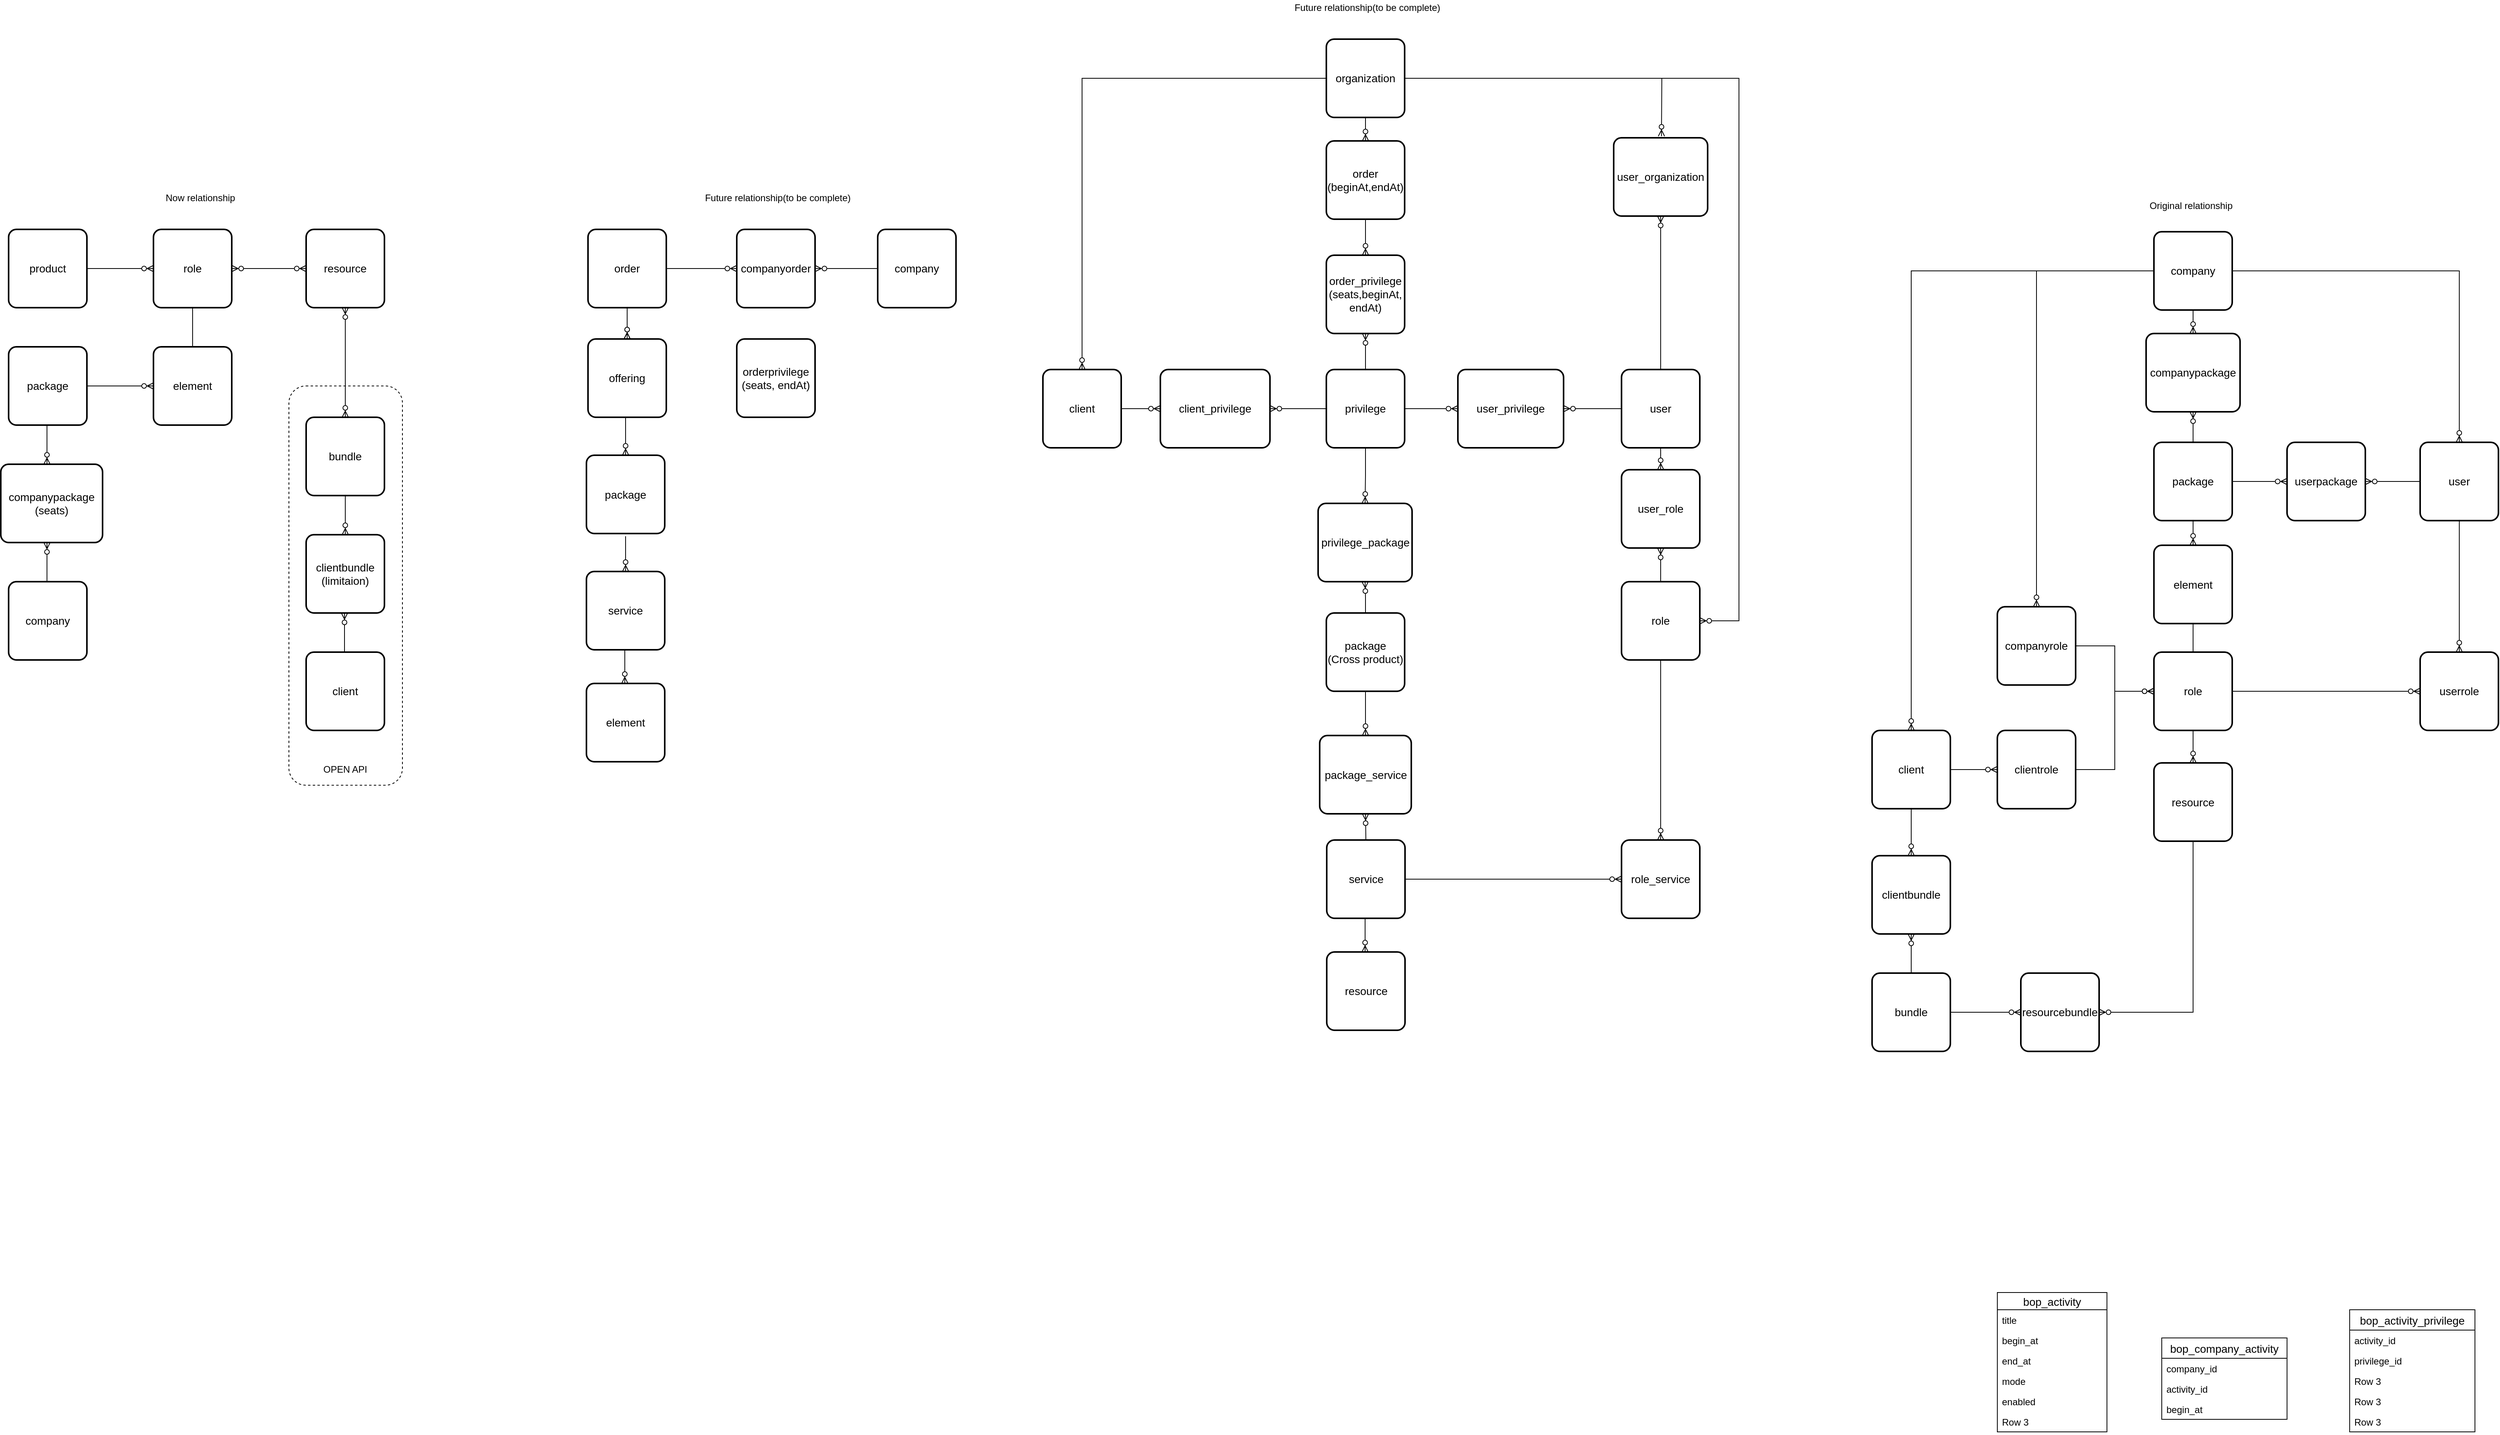 <mxfile version="13.1.12" type="github">
  <diagram id="8rNjCtrvhXQfWSVZfF7X" name="Page-1">
    <mxGraphModel dx="1319" dy="1915" grid="1" gridSize="10" guides="1" tooltips="1" connect="1" arrows="1" fold="1" page="1" pageScale="1" pageWidth="850" pageHeight="1100" math="0" shadow="0">
      <root>
        <mxCell id="0" />
        <mxCell id="1" parent="0" />
        <mxCell id="m2EdKk_1sG6vqFNajFpE-1" value="product" style="strokeWidth=2;rounded=1;arcSize=10;whiteSpace=wrap;html=1;align=center;fontSize=14;" parent="1" vertex="1">
          <mxGeometry x="240" y="130" width="100" height="100" as="geometry" />
        </mxCell>
        <mxCell id="m2EdKk_1sG6vqFNajFpE-2" value="role" style="strokeWidth=2;rounded=1;arcSize=10;whiteSpace=wrap;html=1;align=center;fontSize=14;" parent="1" vertex="1">
          <mxGeometry x="425" y="130" width="100" height="100" as="geometry" />
        </mxCell>
        <mxCell id="m2EdKk_1sG6vqFNajFpE-3" value="resource" style="strokeWidth=2;rounded=1;arcSize=10;whiteSpace=wrap;html=1;align=center;fontSize=14;" parent="1" vertex="1">
          <mxGeometry x="620" y="130" width="100" height="100" as="geometry" />
        </mxCell>
        <mxCell id="m2EdKk_1sG6vqFNajFpE-4" value="package" style="strokeWidth=2;rounded=1;arcSize=10;whiteSpace=wrap;html=1;align=center;fontSize=14;" parent="1" vertex="1">
          <mxGeometry x="240" y="280" width="100" height="100" as="geometry" />
        </mxCell>
        <mxCell id="m2EdKk_1sG6vqFNajFpE-5" value="element" style="strokeWidth=2;rounded=1;arcSize=10;whiteSpace=wrap;html=1;align=center;fontSize=14;" parent="1" vertex="1">
          <mxGeometry x="425" y="280" width="100" height="100" as="geometry" />
        </mxCell>
        <mxCell id="m2EdKk_1sG6vqFNajFpE-7" value="" style="edgeStyle=entityRelationEdgeStyle;fontSize=12;html=1;endArrow=ERzeroToMany;endFill=1;exitX=1;exitY=0.5;exitDx=0;exitDy=0;entryX=0;entryY=0.5;entryDx=0;entryDy=0;" parent="1" source="m2EdKk_1sG6vqFNajFpE-1" target="m2EdKk_1sG6vqFNajFpE-2" edge="1">
          <mxGeometry width="100" height="100" relative="1" as="geometry">
            <mxPoint x="350" y="320" as="sourcePoint" />
            <mxPoint x="450" y="220" as="targetPoint" />
          </mxGeometry>
        </mxCell>
        <mxCell id="m2EdKk_1sG6vqFNajFpE-9" value="" style="edgeStyle=entityRelationEdgeStyle;fontSize=12;html=1;endArrow=ERzeroToMany;endFill=1;startArrow=ERzeroToMany;entryX=0;entryY=0.5;entryDx=0;entryDy=0;exitX=1;exitY=0.5;exitDx=0;exitDy=0;" parent="1" source="m2EdKk_1sG6vqFNajFpE-2" target="m2EdKk_1sG6vqFNajFpE-3" edge="1">
          <mxGeometry width="100" height="100" relative="1" as="geometry">
            <mxPoint x="500" y="250" as="sourcePoint" />
            <mxPoint x="600" y="150" as="targetPoint" />
          </mxGeometry>
        </mxCell>
        <mxCell id="m2EdKk_1sG6vqFNajFpE-11" value="" style="endArrow=none;html=1;entryX=0.5;entryY=1;entryDx=0;entryDy=0;exitX=0.5;exitY=0;exitDx=0;exitDy=0;" parent="1" source="m2EdKk_1sG6vqFNajFpE-5" target="m2EdKk_1sG6vqFNajFpE-2" edge="1">
          <mxGeometry width="50" height="50" relative="1" as="geometry">
            <mxPoint x="510" y="590" as="sourcePoint" />
            <mxPoint x="560" y="540" as="targetPoint" />
          </mxGeometry>
        </mxCell>
        <mxCell id="m2EdKk_1sG6vqFNajFpE-12" value="" style="edgeStyle=entityRelationEdgeStyle;fontSize=12;html=1;endArrow=ERzeroToMany;endFill=1;entryX=0;entryY=0.5;entryDx=0;entryDy=0;" parent="1" source="m2EdKk_1sG6vqFNajFpE-4" target="m2EdKk_1sG6vqFNajFpE-5" edge="1">
          <mxGeometry width="100" height="100" relative="1" as="geometry">
            <mxPoint x="240" y="500" as="sourcePoint" />
            <mxPoint x="340" y="400" as="targetPoint" />
          </mxGeometry>
        </mxCell>
        <mxCell id="m2EdKk_1sG6vqFNajFpE-13" value="bundle" style="strokeWidth=2;rounded=1;arcSize=10;whiteSpace=wrap;html=1;align=center;fontSize=14;" parent="1" vertex="1">
          <mxGeometry x="620" y="370" width="100" height="100" as="geometry" />
        </mxCell>
        <mxCell id="m2EdKk_1sG6vqFNajFpE-15" value="clientbundle&lt;br&gt;(limitaion)" style="strokeWidth=2;rounded=1;arcSize=10;whiteSpace=wrap;html=1;align=center;fontSize=14;" parent="1" vertex="1">
          <mxGeometry x="620" y="520" width="100" height="100" as="geometry" />
        </mxCell>
        <mxCell id="m2EdKk_1sG6vqFNajFpE-17" value="" style="endArrow=ERzeroToMany;startArrow=ERzeroToMany;endFill=1;startFill=1;html=1;strokeColor=#000000;exitX=0.5;exitY=1;exitDx=0;exitDy=0;entryX=0.5;entryY=0;entryDx=0;entryDy=0;" parent="1" source="m2EdKk_1sG6vqFNajFpE-3" target="m2EdKk_1sG6vqFNajFpE-13" edge="1">
          <mxGeometry width="160" relative="1" as="geometry">
            <mxPoint x="730" y="230" as="sourcePoint" />
            <mxPoint x="780" y="300" as="targetPoint" />
          </mxGeometry>
        </mxCell>
        <mxCell id="m2EdKk_1sG6vqFNajFpE-18" value="" style="endArrow=ERzeroToMany;startArrow=none;endFill=1;startFill=0;html=1;strokeColor=#000000;exitX=0.5;exitY=1;exitDx=0;exitDy=0;entryX=0.5;entryY=0;entryDx=0;entryDy=0;" parent="1" edge="1">
          <mxGeometry width="160" relative="1" as="geometry">
            <mxPoint x="670" y="470" as="sourcePoint" />
            <mxPoint x="670" y="520" as="targetPoint" />
          </mxGeometry>
        </mxCell>
        <mxCell id="m2EdKk_1sG6vqFNajFpE-19" value="client" style="strokeWidth=2;rounded=1;arcSize=10;whiteSpace=wrap;html=1;align=center;fontSize=14;" parent="1" vertex="1">
          <mxGeometry x="620" y="670" width="100" height="100" as="geometry" />
        </mxCell>
        <mxCell id="m2EdKk_1sG6vqFNajFpE-21" value="" style="endArrow=none;startArrow=ERzeroToMany;endFill=0;startFill=1;html=1;strokeColor=#000000;exitX=0.5;exitY=1;exitDx=0;exitDy=0;entryX=0.5;entryY=0;entryDx=0;entryDy=0;" parent="1" edge="1">
          <mxGeometry width="160" relative="1" as="geometry">
            <mxPoint x="669" y="620" as="sourcePoint" />
            <mxPoint x="669" y="670" as="targetPoint" />
          </mxGeometry>
        </mxCell>
        <mxCell id="m2EdKk_1sG6vqFNajFpE-22" value="company&lt;br&gt;" style="strokeWidth=2;rounded=1;arcSize=10;whiteSpace=wrap;html=1;align=center;fontSize=14;" parent="1" vertex="1">
          <mxGeometry x="240" y="580" width="100" height="100" as="geometry" />
        </mxCell>
        <mxCell id="m2EdKk_1sG6vqFNajFpE-23" value="companypackage&lt;br&gt;(seats)" style="strokeWidth=2;rounded=1;arcSize=10;whiteSpace=wrap;html=1;align=center;fontSize=14;" parent="1" vertex="1">
          <mxGeometry x="230" y="430" width="130" height="100" as="geometry" />
        </mxCell>
        <mxCell id="m2EdKk_1sG6vqFNajFpE-27" value="" style="endArrow=ERzeroToMany;startArrow=none;endFill=1;startFill=0;html=1;strokeColor=#000000;exitX=0.5;exitY=1;exitDx=0;exitDy=0;entryX=0.5;entryY=0;entryDx=0;entryDy=0;" parent="1" edge="1">
          <mxGeometry width="160" relative="1" as="geometry">
            <mxPoint x="289" y="380" as="sourcePoint" />
            <mxPoint x="289" y="430" as="targetPoint" />
          </mxGeometry>
        </mxCell>
        <mxCell id="m2EdKk_1sG6vqFNajFpE-28" value="" style="endArrow=none;startArrow=ERzeroToMany;endFill=0;startFill=1;html=1;strokeColor=#000000;exitX=0.5;exitY=1;exitDx=0;exitDy=0;entryX=0.5;entryY=0;entryDx=0;entryDy=0;" parent="1" edge="1">
          <mxGeometry width="160" relative="1" as="geometry">
            <mxPoint x="289" y="530" as="sourcePoint" />
            <mxPoint x="289" y="580" as="targetPoint" />
          </mxGeometry>
        </mxCell>
        <mxCell id="m2EdKk_1sG6vqFNajFpE-29" value="" style="rounded=1;whiteSpace=wrap;html=1;dashed=1;fillColor=none;" parent="1" vertex="1">
          <mxGeometry x="598" y="330" width="145" height="510" as="geometry" />
        </mxCell>
        <mxCell id="m2EdKk_1sG6vqFNajFpE-30" value="OPEN API" style="text;html=1;strokeColor=none;fillColor=none;align=center;verticalAlign=middle;whiteSpace=wrap;rounded=0;dashed=1;" parent="1" vertex="1">
          <mxGeometry x="630" y="810" width="80" height="20" as="geometry" />
        </mxCell>
        <mxCell id="m2EdKk_1sG6vqFNajFpE-31" value="order" style="strokeWidth=2;rounded=1;arcSize=10;whiteSpace=wrap;html=1;align=center;fontSize=14;fillColor=none;" parent="1" vertex="1">
          <mxGeometry x="980" y="130" width="100" height="100" as="geometry" />
        </mxCell>
        <mxCell id="m2EdKk_1sG6vqFNajFpE-39" value="" style="edgeStyle=orthogonalEdgeStyle;rounded=1;orthogonalLoop=1;jettySize=auto;html=1;startArrow=ERzeroToMany;startFill=1;endArrow=none;endFill=0;targetPerimeterSpacing=0;strokeColor=#000000;" parent="1" source="m2EdKk_1sG6vqFNajFpE-32" target="m2EdKk_1sG6vqFNajFpE-31" edge="1">
          <mxGeometry relative="1" as="geometry" />
        </mxCell>
        <mxCell id="m2EdKk_1sG6vqFNajFpE-32" value="offering" style="strokeWidth=2;rounded=1;arcSize=10;whiteSpace=wrap;html=1;align=center;fontSize=14;fillColor=none;" parent="1" vertex="1">
          <mxGeometry x="980" y="270" width="100" height="100" as="geometry" />
        </mxCell>
        <mxCell id="m2EdKk_1sG6vqFNajFpE-33" value="package" style="strokeWidth=2;rounded=1;arcSize=10;whiteSpace=wrap;html=1;align=center;fontSize=14;fillColor=none;" parent="1" vertex="1">
          <mxGeometry x="978" y="418.5" width="100" height="100" as="geometry" />
        </mxCell>
        <mxCell id="m2EdKk_1sG6vqFNajFpE-34" value="service" style="strokeWidth=2;rounded=1;arcSize=10;whiteSpace=wrap;html=1;align=center;fontSize=14;fillColor=none;" parent="1" vertex="1">
          <mxGeometry x="978" y="567" width="100" height="100" as="geometry" />
        </mxCell>
        <mxCell id="m2EdKk_1sG6vqFNajFpE-35" value="element" style="strokeWidth=2;rounded=1;arcSize=10;whiteSpace=wrap;html=1;align=center;fontSize=14;fillColor=none;" parent="1" vertex="1">
          <mxGeometry x="978" y="710" width="100" height="100" as="geometry" />
        </mxCell>
        <mxCell id="m2EdKk_1sG6vqFNajFpE-38" value="" style="endArrow=ERzeroToMany;startArrow=none;endFill=1;startFill=0;html=1;strokeColor=#000000;exitX=0.5;exitY=1;exitDx=0;exitDy=0;" parent="1" edge="1">
          <mxGeometry width="160" relative="1" as="geometry">
            <mxPoint x="1030" y="230" as="sourcePoint" />
            <mxPoint x="1030" y="270" as="targetPoint" />
          </mxGeometry>
        </mxCell>
        <mxCell id="m2EdKk_1sG6vqFNajFpE-42" value="" style="endArrow=ERzeroToMany;startArrow=none;endFill=1;startFill=0;html=1;strokeColor=#000000;entryX=0.5;entryY=0;entryDx=0;entryDy=0;" parent="1" target="m2EdKk_1sG6vqFNajFpE-34" edge="1">
          <mxGeometry width="160" relative="1" as="geometry">
            <mxPoint x="1028" y="522" as="sourcePoint" />
            <mxPoint x="1027" y="562" as="targetPoint" />
          </mxGeometry>
        </mxCell>
        <mxCell id="m2EdKk_1sG6vqFNajFpE-43" value="" style="endArrow=ERzeroToMany;startArrow=none;endFill=1;startFill=0;html=1;strokeColor=#000000;exitX=0.5;exitY=1;exitDx=0;exitDy=0;" parent="1" edge="1">
          <mxGeometry width="160" relative="1" as="geometry">
            <mxPoint x="1027" y="667" as="sourcePoint" />
            <mxPoint x="1027" y="710" as="targetPoint" />
          </mxGeometry>
        </mxCell>
        <mxCell id="m2EdKk_1sG6vqFNajFpE-45" value="" style="endArrow=ERzeroToMany;startArrow=none;endFill=1;startFill=0;html=1;strokeColor=#000000;entryX=0.5;entryY=0;entryDx=0;entryDy=0;" parent="1" target="m2EdKk_1sG6vqFNajFpE-33" edge="1">
          <mxGeometry width="160" relative="1" as="geometry">
            <mxPoint x="1028" y="370" as="sourcePoint" />
            <mxPoint x="1028" y="413" as="targetPoint" />
          </mxGeometry>
        </mxCell>
        <mxCell id="m2EdKk_1sG6vqFNajFpE-48" value="companyorder" style="strokeWidth=2;rounded=1;arcSize=10;whiteSpace=wrap;html=1;align=center;fontSize=14;fillColor=none;" parent="1" vertex="1">
          <mxGeometry x="1170" y="130" width="100" height="100" as="geometry" />
        </mxCell>
        <mxCell id="m2EdKk_1sG6vqFNajFpE-49" value="company" style="strokeWidth=2;rounded=1;arcSize=10;whiteSpace=wrap;html=1;align=center;fontSize=14;fillColor=none;" parent="1" vertex="1">
          <mxGeometry x="1350" y="130" width="100" height="100" as="geometry" />
        </mxCell>
        <mxCell id="m2EdKk_1sG6vqFNajFpE-50" value="" style="endArrow=ERzeroToMany;startArrow=none;endFill=1;startFill=0;html=1;strokeColor=#000000;exitX=1;exitY=0.5;exitDx=0;exitDy=0;entryX=0;entryY=0.5;entryDx=0;entryDy=0;" parent="1" source="m2EdKk_1sG6vqFNajFpE-31" target="m2EdKk_1sG6vqFNajFpE-48" edge="1">
          <mxGeometry width="160" relative="1" as="geometry">
            <mxPoint x="1341" y="320" as="sourcePoint" />
            <mxPoint x="1110" y="492" as="targetPoint" />
          </mxGeometry>
        </mxCell>
        <mxCell id="m2EdKk_1sG6vqFNajFpE-51" value="" style="endArrow=ERzeroToMany;startArrow=none;endFill=1;startFill=0;html=1;strokeColor=#000000;exitX=0;exitY=0.5;exitDx=0;exitDy=0;entryX=1;entryY=0.5;entryDx=0;entryDy=0;" parent="1" source="m2EdKk_1sG6vqFNajFpE-49" target="m2EdKk_1sG6vqFNajFpE-48" edge="1">
          <mxGeometry width="160" relative="1" as="geometry">
            <mxPoint x="1290" y="459.5" as="sourcePoint" />
            <mxPoint x="1380" y="459.5" as="targetPoint" />
          </mxGeometry>
        </mxCell>
        <mxCell id="m2EdKk_1sG6vqFNajFpE-52" value="Now relationship" style="text;html=1;strokeColor=none;fillColor=none;align=center;verticalAlign=middle;whiteSpace=wrap;rounded=0;" parent="1" vertex="1">
          <mxGeometry x="420" y="80" width="130" height="20" as="geometry" />
        </mxCell>
        <mxCell id="m2EdKk_1sG6vqFNajFpE-53" value="Future relationship(to be complete)" style="text;html=1;strokeColor=none;fillColor=none;align=center;verticalAlign=middle;whiteSpace=wrap;rounded=0;" parent="1" vertex="1">
          <mxGeometry x="1105" y="80" width="235" height="20" as="geometry" />
        </mxCell>
        <mxCell id="A9rB61Dz418jgx0-4OUK-3" style="edgeStyle=orthogonalEdgeStyle;rounded=0;orthogonalLoop=1;jettySize=auto;html=1;exitX=0.5;exitY=1;exitDx=0;exitDy=0;entryX=0.5;entryY=0;entryDx=0;entryDy=0;endArrow=ERzeroToMany;endFill=1;" parent="1" source="nTx4LBWtkfxXUajb-I4Q-1" target="A9rB61Dz418jgx0-4OUK-1" edge="1">
          <mxGeometry relative="1" as="geometry" />
        </mxCell>
        <mxCell id="nTx4LBWtkfxXUajb-I4Q-1" value="order&lt;br&gt;(beginAt,endAt)" style="strokeWidth=2;rounded=1;arcSize=10;whiteSpace=wrap;html=1;align=center;fontSize=14;fillColor=none;" parent="1" vertex="1">
          <mxGeometry x="1923" y="17" width="100" height="100" as="geometry" />
        </mxCell>
        <mxCell id="nTx4LBWtkfxXUajb-I4Q-108" style="edgeStyle=orthogonalEdgeStyle;rounded=0;orthogonalLoop=1;jettySize=auto;html=1;exitX=0.5;exitY=1;exitDx=0;exitDy=0;entryX=0.5;entryY=0;entryDx=0;entryDy=0;startArrow=none;startFill=0;endArrow=ERzeroToMany;endFill=1;" parent="1" source="nTx4LBWtkfxXUajb-I4Q-4" target="nTx4LBWtkfxXUajb-I4Q-107" edge="1">
          <mxGeometry relative="1" as="geometry" />
        </mxCell>
        <mxCell id="QVCSUbapaMseon203eYd-3" style="edgeStyle=orthogonalEdgeStyle;rounded=0;orthogonalLoop=1;jettySize=auto;html=1;exitX=0.5;exitY=0;exitDx=0;exitDy=0;entryX=0.5;entryY=1;entryDx=0;entryDy=0;endArrow=ERzeroToMany;endFill=1;" parent="1" source="nTx4LBWtkfxXUajb-I4Q-4" target="QVCSUbapaMseon203eYd-1" edge="1">
          <mxGeometry relative="1" as="geometry" />
        </mxCell>
        <mxCell id="nTx4LBWtkfxXUajb-I4Q-4" value="package&lt;br&gt;(Cross product)" style="strokeWidth=2;rounded=1;arcSize=10;whiteSpace=wrap;html=1;align=center;fontSize=14;fillColor=none;" parent="1" vertex="1">
          <mxGeometry x="1923" y="620" width="100" height="100" as="geometry" />
        </mxCell>
        <mxCell id="nTx4LBWtkfxXUajb-I4Q-98" style="edgeStyle=orthogonalEdgeStyle;rounded=0;orthogonalLoop=1;jettySize=auto;html=1;exitX=1;exitY=0.5;exitDx=0;exitDy=0;entryX=0;entryY=0.5;entryDx=0;entryDy=0;startArrow=none;startFill=0;endArrow=ERzeroToMany;endFill=1;" parent="1" source="nTx4LBWtkfxXUajb-I4Q-5" target="nTx4LBWtkfxXUajb-I4Q-95" edge="1">
          <mxGeometry relative="1" as="geometry" />
        </mxCell>
        <mxCell id="nTx4LBWtkfxXUajb-I4Q-109" style="edgeStyle=orthogonalEdgeStyle;rounded=0;orthogonalLoop=1;jettySize=auto;html=1;exitX=0.5;exitY=0;exitDx=0;exitDy=0;entryX=0.5;entryY=1;entryDx=0;entryDy=0;startArrow=none;startFill=0;endArrow=ERzeroToMany;endFill=1;" parent="1" source="nTx4LBWtkfxXUajb-I4Q-5" target="nTx4LBWtkfxXUajb-I4Q-107" edge="1">
          <mxGeometry relative="1" as="geometry" />
        </mxCell>
        <mxCell id="nTx4LBWtkfxXUajb-I4Q-5" value="service" style="strokeWidth=2;rounded=1;arcSize=10;whiteSpace=wrap;html=1;align=center;fontSize=14;fillColor=none;" parent="1" vertex="1">
          <mxGeometry x="1923.5" y="910" width="100" height="100" as="geometry" />
        </mxCell>
        <mxCell id="nTx4LBWtkfxXUajb-I4Q-6" value="resource" style="strokeWidth=2;rounded=1;arcSize=10;whiteSpace=wrap;html=1;align=center;fontSize=14;fillColor=none;" parent="1" vertex="1">
          <mxGeometry x="1923.5" y="1053" width="100" height="100" as="geometry" />
        </mxCell>
        <mxCell id="nTx4LBWtkfxXUajb-I4Q-9" value="" style="endArrow=ERzeroToMany;startArrow=none;endFill=1;startFill=0;html=1;strokeColor=#000000;exitX=0.5;exitY=1;exitDx=0;exitDy=0;" parent="1" edge="1">
          <mxGeometry width="160" relative="1" as="geometry">
            <mxPoint x="1972.5" y="1010" as="sourcePoint" />
            <mxPoint x="1972.5" y="1053" as="targetPoint" />
          </mxGeometry>
        </mxCell>
        <mxCell id="nTx4LBWtkfxXUajb-I4Q-117" style="edgeStyle=orthogonalEdgeStyle;rounded=0;orthogonalLoop=1;jettySize=auto;html=1;exitX=1;exitY=0.5;exitDx=0;exitDy=0;startArrow=none;startFill=0;endArrow=ERzeroToMany;endFill=1;" parent="1" source="nTx4LBWtkfxXUajb-I4Q-12" edge="1">
          <mxGeometry relative="1" as="geometry">
            <mxPoint x="2351" y="11" as="targetPoint" />
          </mxGeometry>
        </mxCell>
        <mxCell id="nTx4LBWtkfxXUajb-I4Q-118" style="edgeStyle=orthogonalEdgeStyle;rounded=0;orthogonalLoop=1;jettySize=auto;html=1;exitX=1;exitY=0.5;exitDx=0;exitDy=0;entryX=1;entryY=0.5;entryDx=0;entryDy=0;startArrow=none;startFill=0;endArrow=ERzeroToMany;endFill=1;" parent="1" source="nTx4LBWtkfxXUajb-I4Q-12" target="nTx4LBWtkfxXUajb-I4Q-39" edge="1">
          <mxGeometry relative="1" as="geometry">
            <Array as="points">
              <mxPoint x="2450" y="-63" />
              <mxPoint x="2450" y="630" />
            </Array>
          </mxGeometry>
        </mxCell>
        <mxCell id="nTx4LBWtkfxXUajb-I4Q-12" value="organization" style="strokeWidth=2;rounded=1;arcSize=10;whiteSpace=wrap;html=1;align=center;fontSize=14;fillColor=none;" parent="1" vertex="1">
          <mxGeometry x="1923" y="-113" width="100" height="100" as="geometry" />
        </mxCell>
        <mxCell id="nTx4LBWtkfxXUajb-I4Q-15" value="Future relationship(to be complete)" style="text;html=1;strokeColor=none;fillColor=none;align=center;verticalAlign=middle;whiteSpace=wrap;rounded=0;" parent="1" vertex="1">
          <mxGeometry x="1857.5" y="-163" width="235" height="20" as="geometry" />
        </mxCell>
        <mxCell id="nTx4LBWtkfxXUajb-I4Q-16" value="" style="endArrow=ERzeroToMany;startArrow=none;endFill=1;startFill=0;html=1;strokeColor=#000000;exitX=0.5;exitY=1;exitDx=0;exitDy=0;entryX=0.5;entryY=0;entryDx=0;entryDy=0;" parent="1" source="nTx4LBWtkfxXUajb-I4Q-12" target="nTx4LBWtkfxXUajb-I4Q-1" edge="1">
          <mxGeometry width="160" relative="1" as="geometry">
            <mxPoint x="1970" y="97" as="sourcePoint" />
            <mxPoint x="1970" y="157" as="targetPoint" />
          </mxGeometry>
        </mxCell>
        <mxCell id="nTx4LBWtkfxXUajb-I4Q-22" value="user" style="strokeWidth=2;rounded=1;arcSize=10;whiteSpace=wrap;html=1;align=center;fontSize=14;fillColor=none;" parent="1" vertex="1">
          <mxGeometry x="2300" y="309" width="100" height="100" as="geometry" />
        </mxCell>
        <mxCell id="nTx4LBWtkfxXUajb-I4Q-28" style="edgeStyle=orthogonalEdgeStyle;rounded=0;orthogonalLoop=1;jettySize=auto;html=1;exitX=1;exitY=0.5;exitDx=0;exitDy=0;startArrow=ERzeroToMany;startFill=1;endArrow=none;endFill=0;" parent="1" source="nTx4LBWtkfxXUajb-I4Q-23" target="nTx4LBWtkfxXUajb-I4Q-22" edge="1">
          <mxGeometry relative="1" as="geometry" />
        </mxCell>
        <mxCell id="nTx4LBWtkfxXUajb-I4Q-23" value="user_privilege" style="strokeWidth=2;rounded=1;arcSize=10;whiteSpace=wrap;html=1;align=center;fontSize=14;fillColor=none;" parent="1" vertex="1">
          <mxGeometry x="2091" y="309" width="135" height="100" as="geometry" />
        </mxCell>
        <mxCell id="nTx4LBWtkfxXUajb-I4Q-33" style="edgeStyle=orthogonalEdgeStyle;rounded=0;orthogonalLoop=1;jettySize=auto;html=1;exitX=0.5;exitY=1;exitDx=0;exitDy=0;entryX=0.5;entryY=0;entryDx=0;entryDy=0;startArrow=ERzeroToMany;startFill=1;endArrow=none;endFill=0;" parent="1" source="nTx4LBWtkfxXUajb-I4Q-29" target="nTx4LBWtkfxXUajb-I4Q-22" edge="1">
          <mxGeometry relative="1" as="geometry" />
        </mxCell>
        <mxCell id="nTx4LBWtkfxXUajb-I4Q-29" value="user_organization" style="strokeWidth=2;rounded=1;arcSize=10;whiteSpace=wrap;html=1;align=center;fontSize=14;fillColor=none;" parent="1" vertex="1">
          <mxGeometry x="2290" y="13" width="120" height="100" as="geometry" />
        </mxCell>
        <mxCell id="nTx4LBWtkfxXUajb-I4Q-34" style="edgeStyle=orthogonalEdgeStyle;rounded=0;orthogonalLoop=1;jettySize=auto;html=1;exitX=0.5;exitY=0;exitDx=0;exitDy=0;entryX=0;entryY=0.5;entryDx=0;entryDy=0;startArrow=ERzeroToMany;startFill=1;endArrow=none;endFill=0;" parent="1" source="nTx4LBWtkfxXUajb-I4Q-30" target="nTx4LBWtkfxXUajb-I4Q-12" edge="1">
          <mxGeometry relative="1" as="geometry" />
        </mxCell>
        <mxCell id="nTx4LBWtkfxXUajb-I4Q-30" value="client" style="strokeWidth=2;rounded=1;arcSize=10;whiteSpace=wrap;html=1;align=center;fontSize=14;fillColor=none;" parent="1" vertex="1">
          <mxGeometry x="1561" y="309" width="100" height="100" as="geometry" />
        </mxCell>
        <mxCell id="nTx4LBWtkfxXUajb-I4Q-37" style="edgeStyle=orthogonalEdgeStyle;rounded=0;orthogonalLoop=1;jettySize=auto;html=1;exitX=0;exitY=0.5;exitDx=0;exitDy=0;entryX=1;entryY=0.5;entryDx=0;entryDy=0;startArrow=ERzeroToMany;startFill=1;endArrow=none;endFill=0;" parent="1" source="nTx4LBWtkfxXUajb-I4Q-35" target="nTx4LBWtkfxXUajb-I4Q-30" edge="1">
          <mxGeometry relative="1" as="geometry" />
        </mxCell>
        <mxCell id="nTx4LBWtkfxXUajb-I4Q-35" value="client_privilege" style="strokeWidth=2;rounded=1;arcSize=10;whiteSpace=wrap;html=1;align=center;fontSize=14;fillColor=none;" parent="1" vertex="1">
          <mxGeometry x="1711" y="309" width="140" height="100" as="geometry" />
        </mxCell>
        <mxCell id="nTx4LBWtkfxXUajb-I4Q-99" style="edgeStyle=orthogonalEdgeStyle;rounded=0;orthogonalLoop=1;jettySize=auto;html=1;exitX=0.5;exitY=1;exitDx=0;exitDy=0;entryX=0.5;entryY=0;entryDx=0;entryDy=0;startArrow=none;startFill=0;endArrow=ERzeroToMany;endFill=1;" parent="1" source="nTx4LBWtkfxXUajb-I4Q-39" target="nTx4LBWtkfxXUajb-I4Q-95" edge="1">
          <mxGeometry relative="1" as="geometry" />
        </mxCell>
        <mxCell id="nTx4LBWtkfxXUajb-I4Q-39" value="role" style="strokeWidth=2;rounded=1;arcSize=10;whiteSpace=wrap;html=1;align=center;fontSize=14;fillColor=none;" parent="1" vertex="1">
          <mxGeometry x="2300" y="580" width="100" height="100" as="geometry" />
        </mxCell>
        <mxCell id="nTx4LBWtkfxXUajb-I4Q-45" style="edgeStyle=orthogonalEdgeStyle;rounded=0;orthogonalLoop=1;jettySize=auto;html=1;exitX=0.5;exitY=0;exitDx=0;exitDy=0;entryX=0.5;entryY=1;entryDx=0;entryDy=0;startArrow=ERzeroToMany;startFill=1;endArrow=none;endFill=0;" parent="1" source="nTx4LBWtkfxXUajb-I4Q-41" target="nTx4LBWtkfxXUajb-I4Q-22" edge="1">
          <mxGeometry relative="1" as="geometry" />
        </mxCell>
        <mxCell id="nTx4LBWtkfxXUajb-I4Q-46" style="edgeStyle=orthogonalEdgeStyle;rounded=0;orthogonalLoop=1;jettySize=auto;html=1;exitX=0.5;exitY=1;exitDx=0;exitDy=0;startArrow=ERzeroToMany;startFill=1;endArrow=none;endFill=0;" parent="1" source="nTx4LBWtkfxXUajb-I4Q-41" target="nTx4LBWtkfxXUajb-I4Q-39" edge="1">
          <mxGeometry relative="1" as="geometry" />
        </mxCell>
        <mxCell id="nTx4LBWtkfxXUajb-I4Q-41" value="user_role" style="strokeWidth=2;rounded=1;arcSize=10;whiteSpace=wrap;html=1;align=center;fontSize=14;fillColor=none;" parent="1" vertex="1">
          <mxGeometry x="2300" y="437" width="100" height="100" as="geometry" />
        </mxCell>
        <mxCell id="nTx4LBWtkfxXUajb-I4Q-48" value="orderprivilege&lt;br&gt;(seats, endAt)" style="strokeWidth=2;rounded=1;arcSize=10;whiteSpace=wrap;html=1;align=center;fontSize=14;fillColor=none;" parent="1" vertex="1">
          <mxGeometry x="1170" y="270" width="100" height="100" as="geometry" />
        </mxCell>
        <mxCell id="nTx4LBWtkfxXUajb-I4Q-58" style="edgeStyle=orthogonalEdgeStyle;rounded=0;orthogonalLoop=1;jettySize=auto;html=1;exitX=0.5;exitY=0;exitDx=0;exitDy=0;entryX=0.5;entryY=1;entryDx=0;entryDy=0;startArrow=ERzeroToMany;startFill=1;endArrow=none;endFill=0;" parent="1" source="nTx4LBWtkfxXUajb-I4Q-49" target="nTx4LBWtkfxXUajb-I4Q-50" edge="1">
          <mxGeometry relative="1" as="geometry" />
        </mxCell>
        <mxCell id="nTx4LBWtkfxXUajb-I4Q-91" style="edgeStyle=orthogonalEdgeStyle;rounded=0;orthogonalLoop=1;jettySize=auto;html=1;exitX=0.5;exitY=1;exitDx=0;exitDy=0;entryX=1;entryY=0.5;entryDx=0;entryDy=0;startArrow=none;startFill=0;endArrow=ERzeroToMany;endFill=1;" parent="1" source="nTx4LBWtkfxXUajb-I4Q-49" target="nTx4LBWtkfxXUajb-I4Q-89" edge="1">
          <mxGeometry relative="1" as="geometry" />
        </mxCell>
        <mxCell id="nTx4LBWtkfxXUajb-I4Q-49" value="resource" style="strokeWidth=2;rounded=1;arcSize=10;whiteSpace=wrap;html=1;align=center;fontSize=14;fillColor=none;" parent="1" vertex="1">
          <mxGeometry x="2980" y="811.5" width="100" height="100" as="geometry" />
        </mxCell>
        <mxCell id="nTx4LBWtkfxXUajb-I4Q-59" style="edgeStyle=orthogonalEdgeStyle;rounded=0;orthogonalLoop=1;jettySize=auto;html=1;exitX=0.5;exitY=0;exitDx=0;exitDy=0;entryX=0.5;entryY=1;entryDx=0;entryDy=0;startArrow=none;startFill=0;endArrow=none;endFill=0;" parent="1" source="nTx4LBWtkfxXUajb-I4Q-50" target="nTx4LBWtkfxXUajb-I4Q-53" edge="1">
          <mxGeometry relative="1" as="geometry" />
        </mxCell>
        <mxCell id="nTx4LBWtkfxXUajb-I4Q-72" style="edgeStyle=orthogonalEdgeStyle;rounded=0;orthogonalLoop=1;jettySize=auto;html=1;exitX=1;exitY=0.5;exitDx=0;exitDy=0;entryX=0;entryY=0.5;entryDx=0;entryDy=0;startArrow=none;startFill=0;endArrow=ERzeroToMany;endFill=1;" parent="1" source="nTx4LBWtkfxXUajb-I4Q-50" target="nTx4LBWtkfxXUajb-I4Q-67" edge="1">
          <mxGeometry relative="1" as="geometry" />
        </mxCell>
        <mxCell id="nTx4LBWtkfxXUajb-I4Q-50" value="role" style="strokeWidth=2;rounded=1;arcSize=10;whiteSpace=wrap;html=1;align=center;fontSize=14;fillColor=none;" parent="1" vertex="1">
          <mxGeometry x="2980" y="670" width="100" height="100" as="geometry" />
        </mxCell>
        <mxCell id="nTx4LBWtkfxXUajb-I4Q-61" style="edgeStyle=orthogonalEdgeStyle;rounded=0;orthogonalLoop=1;jettySize=auto;html=1;exitX=0.5;exitY=1;exitDx=0;exitDy=0;entryX=0.5;entryY=0;entryDx=0;entryDy=0;startArrow=none;startFill=0;endArrow=ERzeroToMany;endFill=1;" parent="1" source="nTx4LBWtkfxXUajb-I4Q-51" target="nTx4LBWtkfxXUajb-I4Q-56" edge="1">
          <mxGeometry relative="1" as="geometry" />
        </mxCell>
        <mxCell id="nTx4LBWtkfxXUajb-I4Q-68" style="edgeStyle=orthogonalEdgeStyle;rounded=0;orthogonalLoop=1;jettySize=auto;html=1;exitX=1;exitY=0.5;exitDx=0;exitDy=0;entryX=0.5;entryY=0;entryDx=0;entryDy=0;startArrow=none;startFill=0;endArrow=ERzeroToMany;endFill=1;" parent="1" source="nTx4LBWtkfxXUajb-I4Q-51" target="nTx4LBWtkfxXUajb-I4Q-63" edge="1">
          <mxGeometry relative="1" as="geometry" />
        </mxCell>
        <mxCell id="nTx4LBWtkfxXUajb-I4Q-73" style="edgeStyle=orthogonalEdgeStyle;rounded=0;orthogonalLoop=1;jettySize=auto;html=1;exitX=0;exitY=0.5;exitDx=0;exitDy=0;entryX=0.5;entryY=0;entryDx=0;entryDy=0;startArrow=none;startFill=0;endArrow=ERzeroToMany;endFill=1;" parent="1" source="nTx4LBWtkfxXUajb-I4Q-51" target="nTx4LBWtkfxXUajb-I4Q-66" edge="1">
          <mxGeometry relative="1" as="geometry" />
        </mxCell>
        <mxCell id="nTx4LBWtkfxXUajb-I4Q-79" style="edgeStyle=orthogonalEdgeStyle;rounded=0;orthogonalLoop=1;jettySize=auto;html=1;exitX=0;exitY=0.5;exitDx=0;exitDy=0;startArrow=none;startFill=0;endArrow=ERzeroToMany;endFill=1;" parent="1" source="nTx4LBWtkfxXUajb-I4Q-51" target="nTx4LBWtkfxXUajb-I4Q-69" edge="1">
          <mxGeometry relative="1" as="geometry" />
        </mxCell>
        <mxCell id="nTx4LBWtkfxXUajb-I4Q-51" value="company" style="strokeWidth=2;rounded=1;arcSize=10;whiteSpace=wrap;html=1;align=center;fontSize=14;fillColor=none;" parent="1" vertex="1">
          <mxGeometry x="2980" y="133" width="100" height="100" as="geometry" />
        </mxCell>
        <mxCell id="nTx4LBWtkfxXUajb-I4Q-52" value="userpackage" style="strokeWidth=2;rounded=1;arcSize=10;whiteSpace=wrap;html=1;align=center;fontSize=14;fillColor=none;" parent="1" vertex="1">
          <mxGeometry x="3150" y="402" width="100" height="100" as="geometry" />
        </mxCell>
        <mxCell id="nTx4LBWtkfxXUajb-I4Q-53" value="element" style="strokeWidth=2;rounded=1;arcSize=10;whiteSpace=wrap;html=1;align=center;fontSize=14;fillColor=none;" parent="1" vertex="1">
          <mxGeometry x="2980" y="533.5" width="100" height="100" as="geometry" />
        </mxCell>
        <mxCell id="nTx4LBWtkfxXUajb-I4Q-60" style="edgeStyle=orthogonalEdgeStyle;rounded=0;orthogonalLoop=1;jettySize=auto;html=1;exitX=0.5;exitY=1;exitDx=0;exitDy=0;entryX=0.5;entryY=0;entryDx=0;entryDy=0;startArrow=none;startFill=0;endArrow=ERzeroToMany;endFill=1;" parent="1" source="nTx4LBWtkfxXUajb-I4Q-55" target="nTx4LBWtkfxXUajb-I4Q-53" edge="1">
          <mxGeometry relative="1" as="geometry" />
        </mxCell>
        <mxCell id="nTx4LBWtkfxXUajb-I4Q-62" style="edgeStyle=orthogonalEdgeStyle;rounded=0;orthogonalLoop=1;jettySize=auto;html=1;exitX=0.5;exitY=0;exitDx=0;exitDy=0;entryX=0.5;entryY=1;entryDx=0;entryDy=0;startArrow=none;startFill=0;endArrow=ERzeroToMany;endFill=1;" parent="1" source="nTx4LBWtkfxXUajb-I4Q-55" target="nTx4LBWtkfxXUajb-I4Q-56" edge="1">
          <mxGeometry relative="1" as="geometry" />
        </mxCell>
        <mxCell id="nTx4LBWtkfxXUajb-I4Q-64" style="edgeStyle=orthogonalEdgeStyle;rounded=0;orthogonalLoop=1;jettySize=auto;html=1;exitX=1;exitY=0.5;exitDx=0;exitDy=0;entryX=0;entryY=0.5;entryDx=0;entryDy=0;startArrow=none;startFill=0;endArrow=ERzeroToMany;endFill=1;" parent="1" source="nTx4LBWtkfxXUajb-I4Q-55" target="nTx4LBWtkfxXUajb-I4Q-52" edge="1">
          <mxGeometry relative="1" as="geometry" />
        </mxCell>
        <mxCell id="nTx4LBWtkfxXUajb-I4Q-55" value="package" style="strokeWidth=2;rounded=1;arcSize=10;whiteSpace=wrap;html=1;align=center;fontSize=14;fillColor=none;" parent="1" vertex="1">
          <mxGeometry x="2980" y="402" width="100" height="100" as="geometry" />
        </mxCell>
        <mxCell id="nTx4LBWtkfxXUajb-I4Q-56" value="companypackage" style="strokeWidth=2;rounded=1;arcSize=10;whiteSpace=wrap;html=1;align=center;fontSize=14;fillColor=none;" parent="1" vertex="1">
          <mxGeometry x="2970" y="263" width="120" height="100" as="geometry" />
        </mxCell>
        <mxCell id="nTx4LBWtkfxXUajb-I4Q-65" style="edgeStyle=orthogonalEdgeStyle;rounded=0;orthogonalLoop=1;jettySize=auto;html=1;exitX=0;exitY=0.5;exitDx=0;exitDy=0;entryX=1;entryY=0.5;entryDx=0;entryDy=0;startArrow=none;startFill=0;endArrow=ERzeroToMany;endFill=1;" parent="1" source="nTx4LBWtkfxXUajb-I4Q-63" target="nTx4LBWtkfxXUajb-I4Q-52" edge="1">
          <mxGeometry relative="1" as="geometry" />
        </mxCell>
        <mxCell id="nTx4LBWtkfxXUajb-I4Q-71" style="edgeStyle=orthogonalEdgeStyle;rounded=0;orthogonalLoop=1;jettySize=auto;html=1;exitX=0.5;exitY=1;exitDx=0;exitDy=0;entryX=0.5;entryY=0;entryDx=0;entryDy=0;startArrow=none;startFill=0;endArrow=ERzeroToMany;endFill=1;" parent="1" source="nTx4LBWtkfxXUajb-I4Q-63" target="nTx4LBWtkfxXUajb-I4Q-67" edge="1">
          <mxGeometry relative="1" as="geometry" />
        </mxCell>
        <mxCell id="nTx4LBWtkfxXUajb-I4Q-63" value="user" style="strokeWidth=2;rounded=1;arcSize=10;whiteSpace=wrap;html=1;align=center;fontSize=14;fillColor=none;" parent="1" vertex="1">
          <mxGeometry x="3320" y="402" width="100" height="100" as="geometry" />
        </mxCell>
        <mxCell id="nTx4LBWtkfxXUajb-I4Q-74" style="edgeStyle=orthogonalEdgeStyle;rounded=0;orthogonalLoop=1;jettySize=auto;html=1;exitX=1;exitY=0.5;exitDx=0;exitDy=0;entryX=0;entryY=0.5;entryDx=0;entryDy=0;startArrow=none;startFill=0;endArrow=ERzeroToMany;endFill=1;" parent="1" source="nTx4LBWtkfxXUajb-I4Q-66" target="nTx4LBWtkfxXUajb-I4Q-50" edge="1">
          <mxGeometry relative="1" as="geometry" />
        </mxCell>
        <mxCell id="nTx4LBWtkfxXUajb-I4Q-66" value="companyrole" style="strokeWidth=2;rounded=1;arcSize=10;whiteSpace=wrap;html=1;align=center;fontSize=14;fillColor=none;" parent="1" vertex="1">
          <mxGeometry x="2780" y="612" width="100" height="100" as="geometry" />
        </mxCell>
        <mxCell id="nTx4LBWtkfxXUajb-I4Q-67" value="userrole" style="strokeWidth=2;rounded=1;arcSize=10;whiteSpace=wrap;html=1;align=center;fontSize=14;fillColor=none;" parent="1" vertex="1">
          <mxGeometry x="3320" y="670" width="100" height="100" as="geometry" />
        </mxCell>
        <mxCell id="nTx4LBWtkfxXUajb-I4Q-77" style="edgeStyle=orthogonalEdgeStyle;rounded=0;orthogonalLoop=1;jettySize=auto;html=1;exitX=1;exitY=0.5;exitDx=0;exitDy=0;entryX=0;entryY=0.5;entryDx=0;entryDy=0;startArrow=none;startFill=0;endArrow=ERzeroToMany;endFill=1;" parent="1" source="nTx4LBWtkfxXUajb-I4Q-69" target="nTx4LBWtkfxXUajb-I4Q-70" edge="1">
          <mxGeometry relative="1" as="geometry" />
        </mxCell>
        <mxCell id="nTx4LBWtkfxXUajb-I4Q-87" style="edgeStyle=orthogonalEdgeStyle;rounded=0;orthogonalLoop=1;jettySize=auto;html=1;exitX=0.5;exitY=1;exitDx=0;exitDy=0;entryX=0.5;entryY=0;entryDx=0;entryDy=0;startArrow=none;startFill=0;endArrow=ERzeroToMany;endFill=1;" parent="1" source="nTx4LBWtkfxXUajb-I4Q-69" target="nTx4LBWtkfxXUajb-I4Q-86" edge="1">
          <mxGeometry relative="1" as="geometry" />
        </mxCell>
        <mxCell id="nTx4LBWtkfxXUajb-I4Q-69" value="client" style="strokeWidth=2;rounded=1;arcSize=10;whiteSpace=wrap;html=1;align=center;fontSize=14;fillColor=none;" parent="1" vertex="1">
          <mxGeometry x="2620" y="770" width="100" height="100" as="geometry" />
        </mxCell>
        <mxCell id="nTx4LBWtkfxXUajb-I4Q-75" style="edgeStyle=orthogonalEdgeStyle;rounded=0;orthogonalLoop=1;jettySize=auto;html=1;exitX=1;exitY=0.5;exitDx=0;exitDy=0;entryX=0;entryY=0.5;entryDx=0;entryDy=0;startArrow=none;startFill=0;endArrow=ERzeroToMany;endFill=1;" parent="1" source="nTx4LBWtkfxXUajb-I4Q-70" target="nTx4LBWtkfxXUajb-I4Q-50" edge="1">
          <mxGeometry relative="1" as="geometry" />
        </mxCell>
        <mxCell id="nTx4LBWtkfxXUajb-I4Q-70" value="clientrole" style="strokeWidth=2;rounded=1;arcSize=10;whiteSpace=wrap;html=1;align=center;fontSize=14;fillColor=none;" parent="1" vertex="1">
          <mxGeometry x="2780" y="770" width="100" height="100" as="geometry" />
        </mxCell>
        <mxCell id="nTx4LBWtkfxXUajb-I4Q-88" style="edgeStyle=orthogonalEdgeStyle;rounded=0;orthogonalLoop=1;jettySize=auto;html=1;exitX=0.5;exitY=0;exitDx=0;exitDy=0;entryX=0.5;entryY=1;entryDx=0;entryDy=0;startArrow=none;startFill=0;endArrow=ERzeroToMany;endFill=1;" parent="1" source="nTx4LBWtkfxXUajb-I4Q-85" target="nTx4LBWtkfxXUajb-I4Q-86" edge="1">
          <mxGeometry relative="1" as="geometry" />
        </mxCell>
        <mxCell id="nTx4LBWtkfxXUajb-I4Q-90" style="edgeStyle=orthogonalEdgeStyle;rounded=0;orthogonalLoop=1;jettySize=auto;html=1;exitX=1;exitY=0.5;exitDx=0;exitDy=0;entryX=0;entryY=0.5;entryDx=0;entryDy=0;startArrow=none;startFill=0;endArrow=ERzeroToMany;endFill=1;" parent="1" source="nTx4LBWtkfxXUajb-I4Q-85" target="nTx4LBWtkfxXUajb-I4Q-89" edge="1">
          <mxGeometry relative="1" as="geometry" />
        </mxCell>
        <mxCell id="nTx4LBWtkfxXUajb-I4Q-85" value="bundle" style="strokeWidth=2;rounded=1;arcSize=10;whiteSpace=wrap;html=1;align=center;fontSize=14;" parent="1" vertex="1">
          <mxGeometry x="2620" y="1080" width="100" height="100" as="geometry" />
        </mxCell>
        <mxCell id="nTx4LBWtkfxXUajb-I4Q-86" value="clientbundle" style="strokeWidth=2;rounded=1;arcSize=10;whiteSpace=wrap;html=1;align=center;fontSize=14;" parent="1" vertex="1">
          <mxGeometry x="2620" y="930" width="100" height="100" as="geometry" />
        </mxCell>
        <mxCell id="nTx4LBWtkfxXUajb-I4Q-89" value="resourcebundle" style="strokeWidth=2;rounded=1;arcSize=10;whiteSpace=wrap;html=1;align=center;fontSize=14;" parent="1" vertex="1">
          <mxGeometry x="2810" y="1080" width="100" height="100" as="geometry" />
        </mxCell>
        <mxCell id="nTx4LBWtkfxXUajb-I4Q-94" value="Original relationship" style="text;html=1;strokeColor=none;fillColor=none;align=center;verticalAlign=middle;whiteSpace=wrap;rounded=0;" parent="1" vertex="1">
          <mxGeometry x="2910" y="90" width="235" height="20" as="geometry" />
        </mxCell>
        <mxCell id="nTx4LBWtkfxXUajb-I4Q-95" value="role_service" style="strokeWidth=2;rounded=1;arcSize=10;whiteSpace=wrap;html=1;align=center;fontSize=14;fillColor=none;" parent="1" vertex="1">
          <mxGeometry x="2300" y="910" width="100" height="100" as="geometry" />
        </mxCell>
        <mxCell id="nTx4LBWtkfxXUajb-I4Q-107" value="package_service" style="strokeWidth=2;rounded=1;arcSize=10;whiteSpace=wrap;html=1;align=center;fontSize=14;fillColor=none;" parent="1" vertex="1">
          <mxGeometry x="1914.5" y="776.5" width="117" height="100" as="geometry" />
        </mxCell>
        <mxCell id="nTx4LBWtkfxXUajb-I4Q-115" style="edgeStyle=orthogonalEdgeStyle;rounded=0;orthogonalLoop=1;jettySize=auto;html=1;exitX=0;exitY=0.5;exitDx=0;exitDy=0;entryX=1;entryY=0.5;entryDx=0;entryDy=0;startArrow=none;startFill=0;endArrow=ERzeroToMany;endFill=1;" parent="1" source="nTx4LBWtkfxXUajb-I4Q-110" target="nTx4LBWtkfxXUajb-I4Q-35" edge="1">
          <mxGeometry relative="1" as="geometry" />
        </mxCell>
        <mxCell id="nTx4LBWtkfxXUajb-I4Q-116" style="edgeStyle=orthogonalEdgeStyle;rounded=0;orthogonalLoop=1;jettySize=auto;html=1;exitX=1;exitY=0.5;exitDx=0;exitDy=0;entryX=0;entryY=0.5;entryDx=0;entryDy=0;startArrow=none;startFill=0;endArrow=ERzeroToMany;endFill=1;" parent="1" source="nTx4LBWtkfxXUajb-I4Q-110" target="nTx4LBWtkfxXUajb-I4Q-23" edge="1">
          <mxGeometry relative="1" as="geometry" />
        </mxCell>
        <mxCell id="A9rB61Dz418jgx0-4OUK-4" style="edgeStyle=orthogonalEdgeStyle;rounded=0;orthogonalLoop=1;jettySize=auto;html=1;exitX=0.5;exitY=0;exitDx=0;exitDy=0;entryX=0.5;entryY=1;entryDx=0;entryDy=0;endArrow=ERzeroToMany;endFill=1;" parent="1" source="nTx4LBWtkfxXUajb-I4Q-110" target="A9rB61Dz418jgx0-4OUK-1" edge="1">
          <mxGeometry relative="1" as="geometry" />
        </mxCell>
        <mxCell id="QVCSUbapaMseon203eYd-2" style="edgeStyle=orthogonalEdgeStyle;rounded=0;orthogonalLoop=1;jettySize=auto;html=1;exitX=0.5;exitY=1;exitDx=0;exitDy=0;entryX=0.5;entryY=0;entryDx=0;entryDy=0;endArrow=ERzeroToMany;endFill=1;" parent="1" source="nTx4LBWtkfxXUajb-I4Q-110" target="QVCSUbapaMseon203eYd-1" edge="1">
          <mxGeometry relative="1" as="geometry" />
        </mxCell>
        <mxCell id="nTx4LBWtkfxXUajb-I4Q-110" value="privilege&lt;br&gt;" style="strokeWidth=2;rounded=1;arcSize=10;whiteSpace=wrap;html=1;align=center;fontSize=14;fillColor=none;" parent="1" vertex="1">
          <mxGeometry x="1923" y="309" width="100" height="100" as="geometry" />
        </mxCell>
        <mxCell id="A9rB61Dz418jgx0-4OUK-1" value="order_privilege&lt;br&gt;(seats,beginAt,&lt;br&gt;endAt)" style="strokeWidth=2;rounded=1;arcSize=10;whiteSpace=wrap;html=1;align=center;fontSize=14;fillColor=none;" parent="1" vertex="1">
          <mxGeometry x="1923" y="163" width="100" height="100" as="geometry" />
        </mxCell>
        <mxCell id="QVCSUbapaMseon203eYd-1" value="privilege_package" style="strokeWidth=2;rounded=1;arcSize=10;whiteSpace=wrap;html=1;align=center;fontSize=14;fillColor=none;" parent="1" vertex="1">
          <mxGeometry x="1912.5" y="480" width="120" height="100" as="geometry" />
        </mxCell>
        <mxCell id="Gsu67sCI6Z9hyNoFuKJZ-8" value="bop_activity_privilege" style="swimlane;fontStyle=0;childLayout=stackLayout;horizontal=1;startSize=26;horizontalStack=0;resizeParent=1;resizeParentMax=0;resizeLast=0;collapsible=1;marginBottom=0;align=center;fontSize=14;" vertex="1" parent="1">
          <mxGeometry x="3230" y="1510" width="160" height="156" as="geometry" />
        </mxCell>
        <mxCell id="Gsu67sCI6Z9hyNoFuKJZ-9" value="activity_id" style="text;strokeColor=none;fillColor=none;spacingLeft=4;spacingRight=4;overflow=hidden;rotatable=0;points=[[0,0.5],[1,0.5]];portConstraint=eastwest;fontSize=12;" vertex="1" parent="Gsu67sCI6Z9hyNoFuKJZ-8">
          <mxGeometry y="26" width="160" height="26" as="geometry" />
        </mxCell>
        <mxCell id="Gsu67sCI6Z9hyNoFuKJZ-10" value="privilege_id" style="text;strokeColor=none;fillColor=none;spacingLeft=4;spacingRight=4;overflow=hidden;rotatable=0;points=[[0,0.5],[1,0.5]];portConstraint=eastwest;fontSize=12;" vertex="1" parent="Gsu67sCI6Z9hyNoFuKJZ-8">
          <mxGeometry y="52" width="160" height="26" as="geometry" />
        </mxCell>
        <mxCell id="Gsu67sCI6Z9hyNoFuKJZ-11" value="Row 3" style="text;strokeColor=none;fillColor=none;spacingLeft=4;spacingRight=4;overflow=hidden;rotatable=0;points=[[0,0.5],[1,0.5]];portConstraint=eastwest;fontSize=12;" vertex="1" parent="Gsu67sCI6Z9hyNoFuKJZ-8">
          <mxGeometry y="78" width="160" height="26" as="geometry" />
        </mxCell>
        <mxCell id="Gsu67sCI6Z9hyNoFuKJZ-22" value="Row 3" style="text;strokeColor=none;fillColor=none;spacingLeft=4;spacingRight=4;overflow=hidden;rotatable=0;points=[[0,0.5],[1,0.5]];portConstraint=eastwest;fontSize=12;" vertex="1" parent="Gsu67sCI6Z9hyNoFuKJZ-8">
          <mxGeometry y="104" width="160" height="26" as="geometry" />
        </mxCell>
        <mxCell id="Gsu67sCI6Z9hyNoFuKJZ-23" value="Row 3" style="text;strokeColor=none;fillColor=none;spacingLeft=4;spacingRight=4;overflow=hidden;rotatable=0;points=[[0,0.5],[1,0.5]];portConstraint=eastwest;fontSize=12;" vertex="1" parent="Gsu67sCI6Z9hyNoFuKJZ-8">
          <mxGeometry y="130" width="160" height="26" as="geometry" />
        </mxCell>
        <mxCell id="Gsu67sCI6Z9hyNoFuKJZ-1" value="bop_activity" style="swimlane;fontStyle=0;childLayout=stackLayout;horizontal=1;startSize=22;horizontalStack=0;resizeParent=1;resizeParentMax=0;resizeLast=0;collapsible=1;marginBottom=0;align=center;fontSize=14;" vertex="1" parent="1">
          <mxGeometry x="2780" y="1488" width="140" height="178" as="geometry">
            <mxRectangle x="2870" y="1570" width="110" height="22" as="alternateBounds" />
          </mxGeometry>
        </mxCell>
        <mxCell id="Gsu67sCI6Z9hyNoFuKJZ-2" value="title" style="text;strokeColor=none;fillColor=none;spacingLeft=4;spacingRight=4;overflow=hidden;rotatable=0;points=[[0,0.5],[1,0.5]];portConstraint=eastwest;fontSize=12;" vertex="1" parent="Gsu67sCI6Z9hyNoFuKJZ-1">
          <mxGeometry y="22" width="140" height="26" as="geometry" />
        </mxCell>
        <mxCell id="Gsu67sCI6Z9hyNoFuKJZ-3" value="begin_at" style="text;strokeColor=none;fillColor=none;spacingLeft=4;spacingRight=4;overflow=hidden;rotatable=0;points=[[0,0.5],[1,0.5]];portConstraint=eastwest;fontSize=12;" vertex="1" parent="Gsu67sCI6Z9hyNoFuKJZ-1">
          <mxGeometry y="48" width="140" height="26" as="geometry" />
        </mxCell>
        <mxCell id="Gsu67sCI6Z9hyNoFuKJZ-4" value="end_at" style="text;strokeColor=none;fillColor=none;spacingLeft=4;spacingRight=4;overflow=hidden;rotatable=0;points=[[0,0.5],[1,0.5]];portConstraint=eastwest;fontSize=12;" vertex="1" parent="Gsu67sCI6Z9hyNoFuKJZ-1">
          <mxGeometry y="74" width="140" height="26" as="geometry" />
        </mxCell>
        <mxCell id="Gsu67sCI6Z9hyNoFuKJZ-5" value="mode" style="text;strokeColor=none;fillColor=none;spacingLeft=4;spacingRight=4;overflow=hidden;rotatable=0;points=[[0,0.5],[1,0.5]];portConstraint=eastwest;fontSize=12;" vertex="1" parent="Gsu67sCI6Z9hyNoFuKJZ-1">
          <mxGeometry y="100" width="140" height="26" as="geometry" />
        </mxCell>
        <mxCell id="Gsu67sCI6Z9hyNoFuKJZ-6" value="enabled" style="text;strokeColor=none;fillColor=none;spacingLeft=4;spacingRight=4;overflow=hidden;rotatable=0;points=[[0,0.5],[1,0.5]];portConstraint=eastwest;fontSize=12;" vertex="1" parent="Gsu67sCI6Z9hyNoFuKJZ-1">
          <mxGeometry y="126" width="140" height="26" as="geometry" />
        </mxCell>
        <mxCell id="Gsu67sCI6Z9hyNoFuKJZ-7" value="Row 3" style="text;strokeColor=none;fillColor=none;spacingLeft=4;spacingRight=4;overflow=hidden;rotatable=0;points=[[0,0.5],[1,0.5]];portConstraint=eastwest;fontSize=12;" vertex="1" parent="Gsu67sCI6Z9hyNoFuKJZ-1">
          <mxGeometry y="152" width="140" height="26" as="geometry" />
        </mxCell>
        <mxCell id="Gsu67sCI6Z9hyNoFuKJZ-24" value="bop_company_activity" style="swimlane;fontStyle=0;childLayout=stackLayout;horizontal=1;startSize=26;horizontalStack=0;resizeParent=1;resizeParentMax=0;resizeLast=0;collapsible=1;marginBottom=0;align=center;fontSize=14;" vertex="1" parent="1">
          <mxGeometry x="2990" y="1546" width="160" height="104" as="geometry" />
        </mxCell>
        <mxCell id="Gsu67sCI6Z9hyNoFuKJZ-25" value="company_id" style="text;strokeColor=none;fillColor=none;spacingLeft=4;spacingRight=4;overflow=hidden;rotatable=0;points=[[0,0.5],[1,0.5]];portConstraint=eastwest;fontSize=12;" vertex="1" parent="Gsu67sCI6Z9hyNoFuKJZ-24">
          <mxGeometry y="26" width="160" height="26" as="geometry" />
        </mxCell>
        <mxCell id="Gsu67sCI6Z9hyNoFuKJZ-26" value="activity_id" style="text;strokeColor=none;fillColor=none;spacingLeft=4;spacingRight=4;overflow=hidden;rotatable=0;points=[[0,0.5],[1,0.5]];portConstraint=eastwest;fontSize=12;" vertex="1" parent="Gsu67sCI6Z9hyNoFuKJZ-24">
          <mxGeometry y="52" width="160" height="26" as="geometry" />
        </mxCell>
        <mxCell id="Gsu67sCI6Z9hyNoFuKJZ-27" value="begin_at" style="text;strokeColor=none;fillColor=none;spacingLeft=4;spacingRight=4;overflow=hidden;rotatable=0;points=[[0,0.5],[1,0.5]];portConstraint=eastwest;fontSize=12;" vertex="1" parent="Gsu67sCI6Z9hyNoFuKJZ-24">
          <mxGeometry y="78" width="160" height="26" as="geometry" />
        </mxCell>
      </root>
    </mxGraphModel>
  </diagram>
</mxfile>
